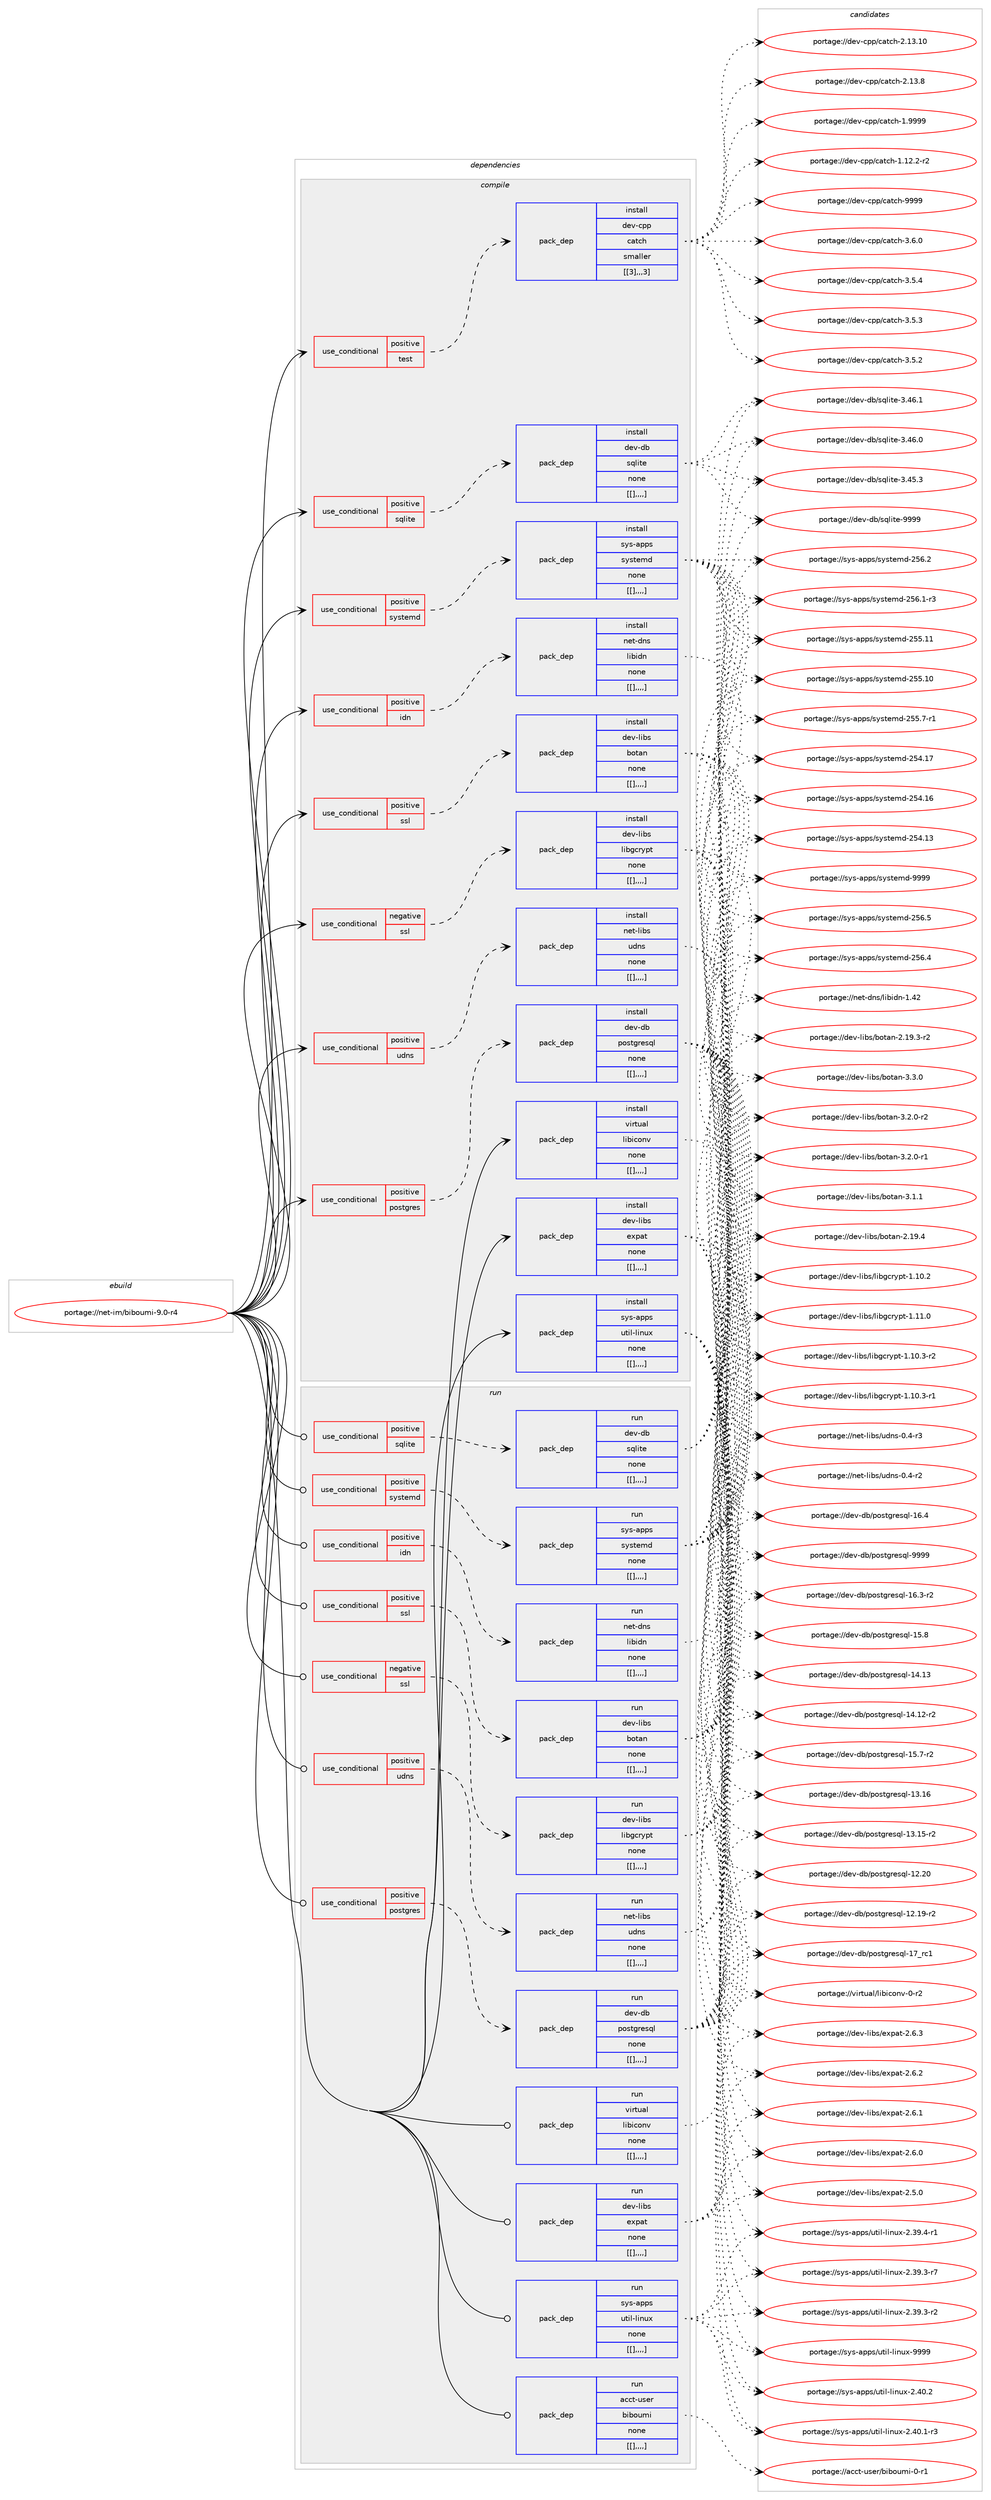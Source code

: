 digraph prolog {

# *************
# Graph options
# *************

newrank=true;
concentrate=true;
compound=true;
graph [rankdir=LR,fontname=Helvetica,fontsize=10,ranksep=1.5];#, ranksep=2.5, nodesep=0.2];
edge  [arrowhead=vee];
node  [fontname=Helvetica,fontsize=10];

# **********
# The ebuild
# **********

subgraph cluster_leftcol {
color=gray;
label=<<i>ebuild</i>>;
id [label="portage://net-im/biboumi-9.0-r4", color=red, width=4, href="../net-im/biboumi-9.0-r4.svg"];
}

# ****************
# The dependencies
# ****************

subgraph cluster_midcol {
color=gray;
label=<<i>dependencies</i>>;
subgraph cluster_compile {
fillcolor="#eeeeee";
style=filled;
label=<<i>compile</i>>;
subgraph cond96085 {
dependency369477 [label=<<TABLE BORDER="0" CELLBORDER="1" CELLSPACING="0" CELLPADDING="4"><TR><TD ROWSPAN="3" CELLPADDING="10">use_conditional</TD></TR><TR><TD>negative</TD></TR><TR><TD>ssl</TD></TR></TABLE>>, shape=none, color=red];
subgraph pack270630 {
dependency369478 [label=<<TABLE BORDER="0" CELLBORDER="1" CELLSPACING="0" CELLPADDING="4" WIDTH="220"><TR><TD ROWSPAN="6" CELLPADDING="30">pack_dep</TD></TR><TR><TD WIDTH="110">install</TD></TR><TR><TD>dev-libs</TD></TR><TR><TD>libgcrypt</TD></TR><TR><TD>none</TD></TR><TR><TD>[[],,,,]</TD></TR></TABLE>>, shape=none, color=blue];
}
dependency369477:e -> dependency369478:w [weight=20,style="dashed",arrowhead="vee"];
}
id:e -> dependency369477:w [weight=20,style="solid",arrowhead="vee"];
subgraph cond96086 {
dependency369479 [label=<<TABLE BORDER="0" CELLBORDER="1" CELLSPACING="0" CELLPADDING="4"><TR><TD ROWSPAN="3" CELLPADDING="10">use_conditional</TD></TR><TR><TD>positive</TD></TR><TR><TD>idn</TD></TR></TABLE>>, shape=none, color=red];
subgraph pack270631 {
dependency369480 [label=<<TABLE BORDER="0" CELLBORDER="1" CELLSPACING="0" CELLPADDING="4" WIDTH="220"><TR><TD ROWSPAN="6" CELLPADDING="30">pack_dep</TD></TR><TR><TD WIDTH="110">install</TD></TR><TR><TD>net-dns</TD></TR><TR><TD>libidn</TD></TR><TR><TD>none</TD></TR><TR><TD>[[],,,,]</TD></TR></TABLE>>, shape=none, color=blue];
}
dependency369479:e -> dependency369480:w [weight=20,style="dashed",arrowhead="vee"];
}
id:e -> dependency369479:w [weight=20,style="solid",arrowhead="vee"];
subgraph cond96087 {
dependency369481 [label=<<TABLE BORDER="0" CELLBORDER="1" CELLSPACING="0" CELLPADDING="4"><TR><TD ROWSPAN="3" CELLPADDING="10">use_conditional</TD></TR><TR><TD>positive</TD></TR><TR><TD>postgres</TD></TR></TABLE>>, shape=none, color=red];
subgraph pack270632 {
dependency369482 [label=<<TABLE BORDER="0" CELLBORDER="1" CELLSPACING="0" CELLPADDING="4" WIDTH="220"><TR><TD ROWSPAN="6" CELLPADDING="30">pack_dep</TD></TR><TR><TD WIDTH="110">install</TD></TR><TR><TD>dev-db</TD></TR><TR><TD>postgresql</TD></TR><TR><TD>none</TD></TR><TR><TD>[[],,,,]</TD></TR></TABLE>>, shape=none, color=blue];
}
dependency369481:e -> dependency369482:w [weight=20,style="dashed",arrowhead="vee"];
}
id:e -> dependency369481:w [weight=20,style="solid",arrowhead="vee"];
subgraph cond96088 {
dependency369483 [label=<<TABLE BORDER="0" CELLBORDER="1" CELLSPACING="0" CELLPADDING="4"><TR><TD ROWSPAN="3" CELLPADDING="10">use_conditional</TD></TR><TR><TD>positive</TD></TR><TR><TD>sqlite</TD></TR></TABLE>>, shape=none, color=red];
subgraph pack270633 {
dependency369484 [label=<<TABLE BORDER="0" CELLBORDER="1" CELLSPACING="0" CELLPADDING="4" WIDTH="220"><TR><TD ROWSPAN="6" CELLPADDING="30">pack_dep</TD></TR><TR><TD WIDTH="110">install</TD></TR><TR><TD>dev-db</TD></TR><TR><TD>sqlite</TD></TR><TR><TD>none</TD></TR><TR><TD>[[],,,,]</TD></TR></TABLE>>, shape=none, color=blue];
}
dependency369483:e -> dependency369484:w [weight=20,style="dashed",arrowhead="vee"];
}
id:e -> dependency369483:w [weight=20,style="solid",arrowhead="vee"];
subgraph cond96089 {
dependency369485 [label=<<TABLE BORDER="0" CELLBORDER="1" CELLSPACING="0" CELLPADDING="4"><TR><TD ROWSPAN="3" CELLPADDING="10">use_conditional</TD></TR><TR><TD>positive</TD></TR><TR><TD>ssl</TD></TR></TABLE>>, shape=none, color=red];
subgraph pack270634 {
dependency369486 [label=<<TABLE BORDER="0" CELLBORDER="1" CELLSPACING="0" CELLPADDING="4" WIDTH="220"><TR><TD ROWSPAN="6" CELLPADDING="30">pack_dep</TD></TR><TR><TD WIDTH="110">install</TD></TR><TR><TD>dev-libs</TD></TR><TR><TD>botan</TD></TR><TR><TD>none</TD></TR><TR><TD>[[],,,,]</TD></TR></TABLE>>, shape=none, color=blue];
}
dependency369485:e -> dependency369486:w [weight=20,style="dashed",arrowhead="vee"];
}
id:e -> dependency369485:w [weight=20,style="solid",arrowhead="vee"];
subgraph cond96090 {
dependency369487 [label=<<TABLE BORDER="0" CELLBORDER="1" CELLSPACING="0" CELLPADDING="4"><TR><TD ROWSPAN="3" CELLPADDING="10">use_conditional</TD></TR><TR><TD>positive</TD></TR><TR><TD>systemd</TD></TR></TABLE>>, shape=none, color=red];
subgraph pack270635 {
dependency369488 [label=<<TABLE BORDER="0" CELLBORDER="1" CELLSPACING="0" CELLPADDING="4" WIDTH="220"><TR><TD ROWSPAN="6" CELLPADDING="30">pack_dep</TD></TR><TR><TD WIDTH="110">install</TD></TR><TR><TD>sys-apps</TD></TR><TR><TD>systemd</TD></TR><TR><TD>none</TD></TR><TR><TD>[[],,,,]</TD></TR></TABLE>>, shape=none, color=blue];
}
dependency369487:e -> dependency369488:w [weight=20,style="dashed",arrowhead="vee"];
}
id:e -> dependency369487:w [weight=20,style="solid",arrowhead="vee"];
subgraph cond96091 {
dependency369489 [label=<<TABLE BORDER="0" CELLBORDER="1" CELLSPACING="0" CELLPADDING="4"><TR><TD ROWSPAN="3" CELLPADDING="10">use_conditional</TD></TR><TR><TD>positive</TD></TR><TR><TD>test</TD></TR></TABLE>>, shape=none, color=red];
subgraph pack270636 {
dependency369490 [label=<<TABLE BORDER="0" CELLBORDER="1" CELLSPACING="0" CELLPADDING="4" WIDTH="220"><TR><TD ROWSPAN="6" CELLPADDING="30">pack_dep</TD></TR><TR><TD WIDTH="110">install</TD></TR><TR><TD>dev-cpp</TD></TR><TR><TD>catch</TD></TR><TR><TD>smaller</TD></TR><TR><TD>[[3],,,3]</TD></TR></TABLE>>, shape=none, color=blue];
}
dependency369489:e -> dependency369490:w [weight=20,style="dashed",arrowhead="vee"];
}
id:e -> dependency369489:w [weight=20,style="solid",arrowhead="vee"];
subgraph cond96092 {
dependency369491 [label=<<TABLE BORDER="0" CELLBORDER="1" CELLSPACING="0" CELLPADDING="4"><TR><TD ROWSPAN="3" CELLPADDING="10">use_conditional</TD></TR><TR><TD>positive</TD></TR><TR><TD>udns</TD></TR></TABLE>>, shape=none, color=red];
subgraph pack270637 {
dependency369492 [label=<<TABLE BORDER="0" CELLBORDER="1" CELLSPACING="0" CELLPADDING="4" WIDTH="220"><TR><TD ROWSPAN="6" CELLPADDING="30">pack_dep</TD></TR><TR><TD WIDTH="110">install</TD></TR><TR><TD>net-libs</TD></TR><TR><TD>udns</TD></TR><TR><TD>none</TD></TR><TR><TD>[[],,,,]</TD></TR></TABLE>>, shape=none, color=blue];
}
dependency369491:e -> dependency369492:w [weight=20,style="dashed",arrowhead="vee"];
}
id:e -> dependency369491:w [weight=20,style="solid",arrowhead="vee"];
subgraph pack270638 {
dependency369493 [label=<<TABLE BORDER="0" CELLBORDER="1" CELLSPACING="0" CELLPADDING="4" WIDTH="220"><TR><TD ROWSPAN="6" CELLPADDING="30">pack_dep</TD></TR><TR><TD WIDTH="110">install</TD></TR><TR><TD>dev-libs</TD></TR><TR><TD>expat</TD></TR><TR><TD>none</TD></TR><TR><TD>[[],,,,]</TD></TR></TABLE>>, shape=none, color=blue];
}
id:e -> dependency369493:w [weight=20,style="solid",arrowhead="vee"];
subgraph pack270639 {
dependency369494 [label=<<TABLE BORDER="0" CELLBORDER="1" CELLSPACING="0" CELLPADDING="4" WIDTH="220"><TR><TD ROWSPAN="6" CELLPADDING="30">pack_dep</TD></TR><TR><TD WIDTH="110">install</TD></TR><TR><TD>sys-apps</TD></TR><TR><TD>util-linux</TD></TR><TR><TD>none</TD></TR><TR><TD>[[],,,,]</TD></TR></TABLE>>, shape=none, color=blue];
}
id:e -> dependency369494:w [weight=20,style="solid",arrowhead="vee"];
subgraph pack270640 {
dependency369495 [label=<<TABLE BORDER="0" CELLBORDER="1" CELLSPACING="0" CELLPADDING="4" WIDTH="220"><TR><TD ROWSPAN="6" CELLPADDING="30">pack_dep</TD></TR><TR><TD WIDTH="110">install</TD></TR><TR><TD>virtual</TD></TR><TR><TD>libiconv</TD></TR><TR><TD>none</TD></TR><TR><TD>[[],,,,]</TD></TR></TABLE>>, shape=none, color=blue];
}
id:e -> dependency369495:w [weight=20,style="solid",arrowhead="vee"];
}
subgraph cluster_compileandrun {
fillcolor="#eeeeee";
style=filled;
label=<<i>compile and run</i>>;
}
subgraph cluster_run {
fillcolor="#eeeeee";
style=filled;
label=<<i>run</i>>;
subgraph cond96093 {
dependency369496 [label=<<TABLE BORDER="0" CELLBORDER="1" CELLSPACING="0" CELLPADDING="4"><TR><TD ROWSPAN="3" CELLPADDING="10">use_conditional</TD></TR><TR><TD>negative</TD></TR><TR><TD>ssl</TD></TR></TABLE>>, shape=none, color=red];
subgraph pack270641 {
dependency369497 [label=<<TABLE BORDER="0" CELLBORDER="1" CELLSPACING="0" CELLPADDING="4" WIDTH="220"><TR><TD ROWSPAN="6" CELLPADDING="30">pack_dep</TD></TR><TR><TD WIDTH="110">run</TD></TR><TR><TD>dev-libs</TD></TR><TR><TD>libgcrypt</TD></TR><TR><TD>none</TD></TR><TR><TD>[[],,,,]</TD></TR></TABLE>>, shape=none, color=blue];
}
dependency369496:e -> dependency369497:w [weight=20,style="dashed",arrowhead="vee"];
}
id:e -> dependency369496:w [weight=20,style="solid",arrowhead="odot"];
subgraph cond96094 {
dependency369498 [label=<<TABLE BORDER="0" CELLBORDER="1" CELLSPACING="0" CELLPADDING="4"><TR><TD ROWSPAN="3" CELLPADDING="10">use_conditional</TD></TR><TR><TD>positive</TD></TR><TR><TD>idn</TD></TR></TABLE>>, shape=none, color=red];
subgraph pack270642 {
dependency369499 [label=<<TABLE BORDER="0" CELLBORDER="1" CELLSPACING="0" CELLPADDING="4" WIDTH="220"><TR><TD ROWSPAN="6" CELLPADDING="30">pack_dep</TD></TR><TR><TD WIDTH="110">run</TD></TR><TR><TD>net-dns</TD></TR><TR><TD>libidn</TD></TR><TR><TD>none</TD></TR><TR><TD>[[],,,,]</TD></TR></TABLE>>, shape=none, color=blue];
}
dependency369498:e -> dependency369499:w [weight=20,style="dashed",arrowhead="vee"];
}
id:e -> dependency369498:w [weight=20,style="solid",arrowhead="odot"];
subgraph cond96095 {
dependency369500 [label=<<TABLE BORDER="0" CELLBORDER="1" CELLSPACING="0" CELLPADDING="4"><TR><TD ROWSPAN="3" CELLPADDING="10">use_conditional</TD></TR><TR><TD>positive</TD></TR><TR><TD>postgres</TD></TR></TABLE>>, shape=none, color=red];
subgraph pack270643 {
dependency369501 [label=<<TABLE BORDER="0" CELLBORDER="1" CELLSPACING="0" CELLPADDING="4" WIDTH="220"><TR><TD ROWSPAN="6" CELLPADDING="30">pack_dep</TD></TR><TR><TD WIDTH="110">run</TD></TR><TR><TD>dev-db</TD></TR><TR><TD>postgresql</TD></TR><TR><TD>none</TD></TR><TR><TD>[[],,,,]</TD></TR></TABLE>>, shape=none, color=blue];
}
dependency369500:e -> dependency369501:w [weight=20,style="dashed",arrowhead="vee"];
}
id:e -> dependency369500:w [weight=20,style="solid",arrowhead="odot"];
subgraph cond96096 {
dependency369502 [label=<<TABLE BORDER="0" CELLBORDER="1" CELLSPACING="0" CELLPADDING="4"><TR><TD ROWSPAN="3" CELLPADDING="10">use_conditional</TD></TR><TR><TD>positive</TD></TR><TR><TD>sqlite</TD></TR></TABLE>>, shape=none, color=red];
subgraph pack270644 {
dependency369503 [label=<<TABLE BORDER="0" CELLBORDER="1" CELLSPACING="0" CELLPADDING="4" WIDTH="220"><TR><TD ROWSPAN="6" CELLPADDING="30">pack_dep</TD></TR><TR><TD WIDTH="110">run</TD></TR><TR><TD>dev-db</TD></TR><TR><TD>sqlite</TD></TR><TR><TD>none</TD></TR><TR><TD>[[],,,,]</TD></TR></TABLE>>, shape=none, color=blue];
}
dependency369502:e -> dependency369503:w [weight=20,style="dashed",arrowhead="vee"];
}
id:e -> dependency369502:w [weight=20,style="solid",arrowhead="odot"];
subgraph cond96097 {
dependency369504 [label=<<TABLE BORDER="0" CELLBORDER="1" CELLSPACING="0" CELLPADDING="4"><TR><TD ROWSPAN="3" CELLPADDING="10">use_conditional</TD></TR><TR><TD>positive</TD></TR><TR><TD>ssl</TD></TR></TABLE>>, shape=none, color=red];
subgraph pack270645 {
dependency369505 [label=<<TABLE BORDER="0" CELLBORDER="1" CELLSPACING="0" CELLPADDING="4" WIDTH="220"><TR><TD ROWSPAN="6" CELLPADDING="30">pack_dep</TD></TR><TR><TD WIDTH="110">run</TD></TR><TR><TD>dev-libs</TD></TR><TR><TD>botan</TD></TR><TR><TD>none</TD></TR><TR><TD>[[],,,,]</TD></TR></TABLE>>, shape=none, color=blue];
}
dependency369504:e -> dependency369505:w [weight=20,style="dashed",arrowhead="vee"];
}
id:e -> dependency369504:w [weight=20,style="solid",arrowhead="odot"];
subgraph cond96098 {
dependency369506 [label=<<TABLE BORDER="0" CELLBORDER="1" CELLSPACING="0" CELLPADDING="4"><TR><TD ROWSPAN="3" CELLPADDING="10">use_conditional</TD></TR><TR><TD>positive</TD></TR><TR><TD>systemd</TD></TR></TABLE>>, shape=none, color=red];
subgraph pack270646 {
dependency369507 [label=<<TABLE BORDER="0" CELLBORDER="1" CELLSPACING="0" CELLPADDING="4" WIDTH="220"><TR><TD ROWSPAN="6" CELLPADDING="30">pack_dep</TD></TR><TR><TD WIDTH="110">run</TD></TR><TR><TD>sys-apps</TD></TR><TR><TD>systemd</TD></TR><TR><TD>none</TD></TR><TR><TD>[[],,,,]</TD></TR></TABLE>>, shape=none, color=blue];
}
dependency369506:e -> dependency369507:w [weight=20,style="dashed",arrowhead="vee"];
}
id:e -> dependency369506:w [weight=20,style="solid",arrowhead="odot"];
subgraph cond96099 {
dependency369508 [label=<<TABLE BORDER="0" CELLBORDER="1" CELLSPACING="0" CELLPADDING="4"><TR><TD ROWSPAN="3" CELLPADDING="10">use_conditional</TD></TR><TR><TD>positive</TD></TR><TR><TD>udns</TD></TR></TABLE>>, shape=none, color=red];
subgraph pack270647 {
dependency369509 [label=<<TABLE BORDER="0" CELLBORDER="1" CELLSPACING="0" CELLPADDING="4" WIDTH="220"><TR><TD ROWSPAN="6" CELLPADDING="30">pack_dep</TD></TR><TR><TD WIDTH="110">run</TD></TR><TR><TD>net-libs</TD></TR><TR><TD>udns</TD></TR><TR><TD>none</TD></TR><TR><TD>[[],,,,]</TD></TR></TABLE>>, shape=none, color=blue];
}
dependency369508:e -> dependency369509:w [weight=20,style="dashed",arrowhead="vee"];
}
id:e -> dependency369508:w [weight=20,style="solid",arrowhead="odot"];
subgraph pack270648 {
dependency369510 [label=<<TABLE BORDER="0" CELLBORDER="1" CELLSPACING="0" CELLPADDING="4" WIDTH="220"><TR><TD ROWSPAN="6" CELLPADDING="30">pack_dep</TD></TR><TR><TD WIDTH="110">run</TD></TR><TR><TD>acct-user</TD></TR><TR><TD>biboumi</TD></TR><TR><TD>none</TD></TR><TR><TD>[[],,,,]</TD></TR></TABLE>>, shape=none, color=blue];
}
id:e -> dependency369510:w [weight=20,style="solid",arrowhead="odot"];
subgraph pack270649 {
dependency369511 [label=<<TABLE BORDER="0" CELLBORDER="1" CELLSPACING="0" CELLPADDING="4" WIDTH="220"><TR><TD ROWSPAN="6" CELLPADDING="30">pack_dep</TD></TR><TR><TD WIDTH="110">run</TD></TR><TR><TD>dev-libs</TD></TR><TR><TD>expat</TD></TR><TR><TD>none</TD></TR><TR><TD>[[],,,,]</TD></TR></TABLE>>, shape=none, color=blue];
}
id:e -> dependency369511:w [weight=20,style="solid",arrowhead="odot"];
subgraph pack270650 {
dependency369512 [label=<<TABLE BORDER="0" CELLBORDER="1" CELLSPACING="0" CELLPADDING="4" WIDTH="220"><TR><TD ROWSPAN="6" CELLPADDING="30">pack_dep</TD></TR><TR><TD WIDTH="110">run</TD></TR><TR><TD>sys-apps</TD></TR><TR><TD>util-linux</TD></TR><TR><TD>none</TD></TR><TR><TD>[[],,,,]</TD></TR></TABLE>>, shape=none, color=blue];
}
id:e -> dependency369512:w [weight=20,style="solid",arrowhead="odot"];
subgraph pack270651 {
dependency369513 [label=<<TABLE BORDER="0" CELLBORDER="1" CELLSPACING="0" CELLPADDING="4" WIDTH="220"><TR><TD ROWSPAN="6" CELLPADDING="30">pack_dep</TD></TR><TR><TD WIDTH="110">run</TD></TR><TR><TD>virtual</TD></TR><TR><TD>libiconv</TD></TR><TR><TD>none</TD></TR><TR><TD>[[],,,,]</TD></TR></TABLE>>, shape=none, color=blue];
}
id:e -> dependency369513:w [weight=20,style="solid",arrowhead="odot"];
}
}

# **************
# The candidates
# **************

subgraph cluster_choices {
rank=same;
color=gray;
label=<<i>candidates</i>>;

subgraph choice270630 {
color=black;
nodesep=1;
choice100101118451081059811547108105981039911412111211645494649494648 [label="portage://dev-libs/libgcrypt-1.11.0", color=red, width=4,href="../dev-libs/libgcrypt-1.11.0.svg"];
choice1001011184510810598115471081059810399114121112116454946494846514511450 [label="portage://dev-libs/libgcrypt-1.10.3-r2", color=red, width=4,href="../dev-libs/libgcrypt-1.10.3-r2.svg"];
choice1001011184510810598115471081059810399114121112116454946494846514511449 [label="portage://dev-libs/libgcrypt-1.10.3-r1", color=red, width=4,href="../dev-libs/libgcrypt-1.10.3-r1.svg"];
choice100101118451081059811547108105981039911412111211645494649484650 [label="portage://dev-libs/libgcrypt-1.10.2", color=red, width=4,href="../dev-libs/libgcrypt-1.10.2.svg"];
dependency369478:e -> choice100101118451081059811547108105981039911412111211645494649494648:w [style=dotted,weight="100"];
dependency369478:e -> choice1001011184510810598115471081059810399114121112116454946494846514511450:w [style=dotted,weight="100"];
dependency369478:e -> choice1001011184510810598115471081059810399114121112116454946494846514511449:w [style=dotted,weight="100"];
dependency369478:e -> choice100101118451081059811547108105981039911412111211645494649484650:w [style=dotted,weight="100"];
}
subgraph choice270631 {
color=black;
nodesep=1;
choice1101011164510011011547108105981051001104549465250 [label="portage://net-dns/libidn-1.42", color=red, width=4,href="../net-dns/libidn-1.42.svg"];
dependency369480:e -> choice1101011164510011011547108105981051001104549465250:w [style=dotted,weight="100"];
}
subgraph choice270632 {
color=black;
nodesep=1;
choice1001011184510098471121111151161031141011151131084557575757 [label="portage://dev-db/postgresql-9999", color=red, width=4,href="../dev-db/postgresql-9999.svg"];
choice100101118451009847112111115116103114101115113108454955951149949 [label="portage://dev-db/postgresql-17_rc1", color=red, width=4,href="../dev-db/postgresql-17_rc1.svg"];
choice1001011184510098471121111151161031141011151131084549544652 [label="portage://dev-db/postgresql-16.4", color=red, width=4,href="../dev-db/postgresql-16.4.svg"];
choice10010111845100984711211111511610311410111511310845495446514511450 [label="portage://dev-db/postgresql-16.3-r2", color=red, width=4,href="../dev-db/postgresql-16.3-r2.svg"];
choice1001011184510098471121111151161031141011151131084549534656 [label="portage://dev-db/postgresql-15.8", color=red, width=4,href="../dev-db/postgresql-15.8.svg"];
choice10010111845100984711211111511610311410111511310845495346554511450 [label="portage://dev-db/postgresql-15.7-r2", color=red, width=4,href="../dev-db/postgresql-15.7-r2.svg"];
choice100101118451009847112111115116103114101115113108454952464951 [label="portage://dev-db/postgresql-14.13", color=red, width=4,href="../dev-db/postgresql-14.13.svg"];
choice1001011184510098471121111151161031141011151131084549524649504511450 [label="portage://dev-db/postgresql-14.12-r2", color=red, width=4,href="../dev-db/postgresql-14.12-r2.svg"];
choice100101118451009847112111115116103114101115113108454951464954 [label="portage://dev-db/postgresql-13.16", color=red, width=4,href="../dev-db/postgresql-13.16.svg"];
choice1001011184510098471121111151161031141011151131084549514649534511450 [label="portage://dev-db/postgresql-13.15-r2", color=red, width=4,href="../dev-db/postgresql-13.15-r2.svg"];
choice100101118451009847112111115116103114101115113108454950465048 [label="portage://dev-db/postgresql-12.20", color=red, width=4,href="../dev-db/postgresql-12.20.svg"];
choice1001011184510098471121111151161031141011151131084549504649574511450 [label="portage://dev-db/postgresql-12.19-r2", color=red, width=4,href="../dev-db/postgresql-12.19-r2.svg"];
dependency369482:e -> choice1001011184510098471121111151161031141011151131084557575757:w [style=dotted,weight="100"];
dependency369482:e -> choice100101118451009847112111115116103114101115113108454955951149949:w [style=dotted,weight="100"];
dependency369482:e -> choice1001011184510098471121111151161031141011151131084549544652:w [style=dotted,weight="100"];
dependency369482:e -> choice10010111845100984711211111511610311410111511310845495446514511450:w [style=dotted,weight="100"];
dependency369482:e -> choice1001011184510098471121111151161031141011151131084549534656:w [style=dotted,weight="100"];
dependency369482:e -> choice10010111845100984711211111511610311410111511310845495346554511450:w [style=dotted,weight="100"];
dependency369482:e -> choice100101118451009847112111115116103114101115113108454952464951:w [style=dotted,weight="100"];
dependency369482:e -> choice1001011184510098471121111151161031141011151131084549524649504511450:w [style=dotted,weight="100"];
dependency369482:e -> choice100101118451009847112111115116103114101115113108454951464954:w [style=dotted,weight="100"];
dependency369482:e -> choice1001011184510098471121111151161031141011151131084549514649534511450:w [style=dotted,weight="100"];
dependency369482:e -> choice100101118451009847112111115116103114101115113108454950465048:w [style=dotted,weight="100"];
dependency369482:e -> choice1001011184510098471121111151161031141011151131084549504649574511450:w [style=dotted,weight="100"];
}
subgraph choice270633 {
color=black;
nodesep=1;
choice1001011184510098471151131081051161014557575757 [label="portage://dev-db/sqlite-9999", color=red, width=4,href="../dev-db/sqlite-9999.svg"];
choice10010111845100984711511310810511610145514652544649 [label="portage://dev-db/sqlite-3.46.1", color=red, width=4,href="../dev-db/sqlite-3.46.1.svg"];
choice10010111845100984711511310810511610145514652544648 [label="portage://dev-db/sqlite-3.46.0", color=red, width=4,href="../dev-db/sqlite-3.46.0.svg"];
choice10010111845100984711511310810511610145514652534651 [label="portage://dev-db/sqlite-3.45.3", color=red, width=4,href="../dev-db/sqlite-3.45.3.svg"];
dependency369484:e -> choice1001011184510098471151131081051161014557575757:w [style=dotted,weight="100"];
dependency369484:e -> choice10010111845100984711511310810511610145514652544649:w [style=dotted,weight="100"];
dependency369484:e -> choice10010111845100984711511310810511610145514652544648:w [style=dotted,weight="100"];
dependency369484:e -> choice10010111845100984711511310810511610145514652534651:w [style=dotted,weight="100"];
}
subgraph choice270634 {
color=black;
nodesep=1;
choice1001011184510810598115479811111697110455146514648 [label="portage://dev-libs/botan-3.3.0", color=red, width=4,href="../dev-libs/botan-3.3.0.svg"];
choice10010111845108105981154798111116971104551465046484511450 [label="portage://dev-libs/botan-3.2.0-r2", color=red, width=4,href="../dev-libs/botan-3.2.0-r2.svg"];
choice10010111845108105981154798111116971104551465046484511449 [label="portage://dev-libs/botan-3.2.0-r1", color=red, width=4,href="../dev-libs/botan-3.2.0-r1.svg"];
choice1001011184510810598115479811111697110455146494649 [label="portage://dev-libs/botan-3.1.1", color=red, width=4,href="../dev-libs/botan-3.1.1.svg"];
choice100101118451081059811547981111169711045504649574652 [label="portage://dev-libs/botan-2.19.4", color=red, width=4,href="../dev-libs/botan-2.19.4.svg"];
choice1001011184510810598115479811111697110455046495746514511450 [label="portage://dev-libs/botan-2.19.3-r2", color=red, width=4,href="../dev-libs/botan-2.19.3-r2.svg"];
dependency369486:e -> choice1001011184510810598115479811111697110455146514648:w [style=dotted,weight="100"];
dependency369486:e -> choice10010111845108105981154798111116971104551465046484511450:w [style=dotted,weight="100"];
dependency369486:e -> choice10010111845108105981154798111116971104551465046484511449:w [style=dotted,weight="100"];
dependency369486:e -> choice1001011184510810598115479811111697110455146494649:w [style=dotted,weight="100"];
dependency369486:e -> choice100101118451081059811547981111169711045504649574652:w [style=dotted,weight="100"];
dependency369486:e -> choice1001011184510810598115479811111697110455046495746514511450:w [style=dotted,weight="100"];
}
subgraph choice270635 {
color=black;
nodesep=1;
choice1151211154597112112115471151211151161011091004557575757 [label="portage://sys-apps/systemd-9999", color=red, width=4,href="../sys-apps/systemd-9999.svg"];
choice115121115459711211211547115121115116101109100455053544653 [label="portage://sys-apps/systemd-256.5", color=red, width=4,href="../sys-apps/systemd-256.5.svg"];
choice115121115459711211211547115121115116101109100455053544652 [label="portage://sys-apps/systemd-256.4", color=red, width=4,href="../sys-apps/systemd-256.4.svg"];
choice115121115459711211211547115121115116101109100455053544650 [label="portage://sys-apps/systemd-256.2", color=red, width=4,href="../sys-apps/systemd-256.2.svg"];
choice1151211154597112112115471151211151161011091004550535446494511451 [label="portage://sys-apps/systemd-256.1-r3", color=red, width=4,href="../sys-apps/systemd-256.1-r3.svg"];
choice11512111545971121121154711512111511610110910045505353464949 [label="portage://sys-apps/systemd-255.11", color=red, width=4,href="../sys-apps/systemd-255.11.svg"];
choice11512111545971121121154711512111511610110910045505353464948 [label="portage://sys-apps/systemd-255.10", color=red, width=4,href="../sys-apps/systemd-255.10.svg"];
choice1151211154597112112115471151211151161011091004550535346554511449 [label="portage://sys-apps/systemd-255.7-r1", color=red, width=4,href="../sys-apps/systemd-255.7-r1.svg"];
choice11512111545971121121154711512111511610110910045505352464955 [label="portage://sys-apps/systemd-254.17", color=red, width=4,href="../sys-apps/systemd-254.17.svg"];
choice11512111545971121121154711512111511610110910045505352464954 [label="portage://sys-apps/systemd-254.16", color=red, width=4,href="../sys-apps/systemd-254.16.svg"];
choice11512111545971121121154711512111511610110910045505352464951 [label="portage://sys-apps/systemd-254.13", color=red, width=4,href="../sys-apps/systemd-254.13.svg"];
dependency369488:e -> choice1151211154597112112115471151211151161011091004557575757:w [style=dotted,weight="100"];
dependency369488:e -> choice115121115459711211211547115121115116101109100455053544653:w [style=dotted,weight="100"];
dependency369488:e -> choice115121115459711211211547115121115116101109100455053544652:w [style=dotted,weight="100"];
dependency369488:e -> choice115121115459711211211547115121115116101109100455053544650:w [style=dotted,weight="100"];
dependency369488:e -> choice1151211154597112112115471151211151161011091004550535446494511451:w [style=dotted,weight="100"];
dependency369488:e -> choice11512111545971121121154711512111511610110910045505353464949:w [style=dotted,weight="100"];
dependency369488:e -> choice11512111545971121121154711512111511610110910045505353464948:w [style=dotted,weight="100"];
dependency369488:e -> choice1151211154597112112115471151211151161011091004550535346554511449:w [style=dotted,weight="100"];
dependency369488:e -> choice11512111545971121121154711512111511610110910045505352464955:w [style=dotted,weight="100"];
dependency369488:e -> choice11512111545971121121154711512111511610110910045505352464954:w [style=dotted,weight="100"];
dependency369488:e -> choice11512111545971121121154711512111511610110910045505352464951:w [style=dotted,weight="100"];
}
subgraph choice270636 {
color=black;
nodesep=1;
choice1001011184599112112479997116991044557575757 [label="portage://dev-cpp/catch-9999", color=red, width=4,href="../dev-cpp/catch-9999.svg"];
choice100101118459911211247999711699104455146544648 [label="portage://dev-cpp/catch-3.6.0", color=red, width=4,href="../dev-cpp/catch-3.6.0.svg"];
choice100101118459911211247999711699104455146534652 [label="portage://dev-cpp/catch-3.5.4", color=red, width=4,href="../dev-cpp/catch-3.5.4.svg"];
choice100101118459911211247999711699104455146534651 [label="portage://dev-cpp/catch-3.5.3", color=red, width=4,href="../dev-cpp/catch-3.5.3.svg"];
choice100101118459911211247999711699104455146534650 [label="portage://dev-cpp/catch-3.5.2", color=red, width=4,href="../dev-cpp/catch-3.5.2.svg"];
choice1001011184599112112479997116991044550464951464948 [label="portage://dev-cpp/catch-2.13.10", color=red, width=4,href="../dev-cpp/catch-2.13.10.svg"];
choice10010111845991121124799971169910445504649514656 [label="portage://dev-cpp/catch-2.13.8", color=red, width=4,href="../dev-cpp/catch-2.13.8.svg"];
choice10010111845991121124799971169910445494657575757 [label="portage://dev-cpp/catch-1.9999", color=red, width=4,href="../dev-cpp/catch-1.9999.svg"];
choice100101118459911211247999711699104454946495046504511450 [label="portage://dev-cpp/catch-1.12.2-r2", color=red, width=4,href="../dev-cpp/catch-1.12.2-r2.svg"];
dependency369490:e -> choice1001011184599112112479997116991044557575757:w [style=dotted,weight="100"];
dependency369490:e -> choice100101118459911211247999711699104455146544648:w [style=dotted,weight="100"];
dependency369490:e -> choice100101118459911211247999711699104455146534652:w [style=dotted,weight="100"];
dependency369490:e -> choice100101118459911211247999711699104455146534651:w [style=dotted,weight="100"];
dependency369490:e -> choice100101118459911211247999711699104455146534650:w [style=dotted,weight="100"];
dependency369490:e -> choice1001011184599112112479997116991044550464951464948:w [style=dotted,weight="100"];
dependency369490:e -> choice10010111845991121124799971169910445504649514656:w [style=dotted,weight="100"];
dependency369490:e -> choice10010111845991121124799971169910445494657575757:w [style=dotted,weight="100"];
dependency369490:e -> choice100101118459911211247999711699104454946495046504511450:w [style=dotted,weight="100"];
}
subgraph choice270637 {
color=black;
nodesep=1;
choice110101116451081059811547117100110115454846524511451 [label="portage://net-libs/udns-0.4-r3", color=red, width=4,href="../net-libs/udns-0.4-r3.svg"];
choice110101116451081059811547117100110115454846524511450 [label="portage://net-libs/udns-0.4-r2", color=red, width=4,href="../net-libs/udns-0.4-r2.svg"];
dependency369492:e -> choice110101116451081059811547117100110115454846524511451:w [style=dotted,weight="100"];
dependency369492:e -> choice110101116451081059811547117100110115454846524511450:w [style=dotted,weight="100"];
}
subgraph choice270638 {
color=black;
nodesep=1;
choice10010111845108105981154710112011297116455046544651 [label="portage://dev-libs/expat-2.6.3", color=red, width=4,href="../dev-libs/expat-2.6.3.svg"];
choice10010111845108105981154710112011297116455046544650 [label="portage://dev-libs/expat-2.6.2", color=red, width=4,href="../dev-libs/expat-2.6.2.svg"];
choice10010111845108105981154710112011297116455046544649 [label="portage://dev-libs/expat-2.6.1", color=red, width=4,href="../dev-libs/expat-2.6.1.svg"];
choice10010111845108105981154710112011297116455046544648 [label="portage://dev-libs/expat-2.6.0", color=red, width=4,href="../dev-libs/expat-2.6.0.svg"];
choice10010111845108105981154710112011297116455046534648 [label="portage://dev-libs/expat-2.5.0", color=red, width=4,href="../dev-libs/expat-2.5.0.svg"];
dependency369493:e -> choice10010111845108105981154710112011297116455046544651:w [style=dotted,weight="100"];
dependency369493:e -> choice10010111845108105981154710112011297116455046544650:w [style=dotted,weight="100"];
dependency369493:e -> choice10010111845108105981154710112011297116455046544649:w [style=dotted,weight="100"];
dependency369493:e -> choice10010111845108105981154710112011297116455046544648:w [style=dotted,weight="100"];
dependency369493:e -> choice10010111845108105981154710112011297116455046534648:w [style=dotted,weight="100"];
}
subgraph choice270639 {
color=black;
nodesep=1;
choice115121115459711211211547117116105108451081051101171204557575757 [label="portage://sys-apps/util-linux-9999", color=red, width=4,href="../sys-apps/util-linux-9999.svg"];
choice1151211154597112112115471171161051084510810511011712045504652484650 [label="portage://sys-apps/util-linux-2.40.2", color=red, width=4,href="../sys-apps/util-linux-2.40.2.svg"];
choice11512111545971121121154711711610510845108105110117120455046524846494511451 [label="portage://sys-apps/util-linux-2.40.1-r3", color=red, width=4,href="../sys-apps/util-linux-2.40.1-r3.svg"];
choice11512111545971121121154711711610510845108105110117120455046515746524511449 [label="portage://sys-apps/util-linux-2.39.4-r1", color=red, width=4,href="../sys-apps/util-linux-2.39.4-r1.svg"];
choice11512111545971121121154711711610510845108105110117120455046515746514511455 [label="portage://sys-apps/util-linux-2.39.3-r7", color=red, width=4,href="../sys-apps/util-linux-2.39.3-r7.svg"];
choice11512111545971121121154711711610510845108105110117120455046515746514511450 [label="portage://sys-apps/util-linux-2.39.3-r2", color=red, width=4,href="../sys-apps/util-linux-2.39.3-r2.svg"];
dependency369494:e -> choice115121115459711211211547117116105108451081051101171204557575757:w [style=dotted,weight="100"];
dependency369494:e -> choice1151211154597112112115471171161051084510810511011712045504652484650:w [style=dotted,weight="100"];
dependency369494:e -> choice11512111545971121121154711711610510845108105110117120455046524846494511451:w [style=dotted,weight="100"];
dependency369494:e -> choice11512111545971121121154711711610510845108105110117120455046515746524511449:w [style=dotted,weight="100"];
dependency369494:e -> choice11512111545971121121154711711610510845108105110117120455046515746514511455:w [style=dotted,weight="100"];
dependency369494:e -> choice11512111545971121121154711711610510845108105110117120455046515746514511450:w [style=dotted,weight="100"];
}
subgraph choice270640 {
color=black;
nodesep=1;
choice1181051141161179710847108105981059911111011845484511450 [label="portage://virtual/libiconv-0-r2", color=red, width=4,href="../virtual/libiconv-0-r2.svg"];
dependency369495:e -> choice1181051141161179710847108105981059911111011845484511450:w [style=dotted,weight="100"];
}
subgraph choice270641 {
color=black;
nodesep=1;
choice100101118451081059811547108105981039911412111211645494649494648 [label="portage://dev-libs/libgcrypt-1.11.0", color=red, width=4,href="../dev-libs/libgcrypt-1.11.0.svg"];
choice1001011184510810598115471081059810399114121112116454946494846514511450 [label="portage://dev-libs/libgcrypt-1.10.3-r2", color=red, width=4,href="../dev-libs/libgcrypt-1.10.3-r2.svg"];
choice1001011184510810598115471081059810399114121112116454946494846514511449 [label="portage://dev-libs/libgcrypt-1.10.3-r1", color=red, width=4,href="../dev-libs/libgcrypt-1.10.3-r1.svg"];
choice100101118451081059811547108105981039911412111211645494649484650 [label="portage://dev-libs/libgcrypt-1.10.2", color=red, width=4,href="../dev-libs/libgcrypt-1.10.2.svg"];
dependency369497:e -> choice100101118451081059811547108105981039911412111211645494649494648:w [style=dotted,weight="100"];
dependency369497:e -> choice1001011184510810598115471081059810399114121112116454946494846514511450:w [style=dotted,weight="100"];
dependency369497:e -> choice1001011184510810598115471081059810399114121112116454946494846514511449:w [style=dotted,weight="100"];
dependency369497:e -> choice100101118451081059811547108105981039911412111211645494649484650:w [style=dotted,weight="100"];
}
subgraph choice270642 {
color=black;
nodesep=1;
choice1101011164510011011547108105981051001104549465250 [label="portage://net-dns/libidn-1.42", color=red, width=4,href="../net-dns/libidn-1.42.svg"];
dependency369499:e -> choice1101011164510011011547108105981051001104549465250:w [style=dotted,weight="100"];
}
subgraph choice270643 {
color=black;
nodesep=1;
choice1001011184510098471121111151161031141011151131084557575757 [label="portage://dev-db/postgresql-9999", color=red, width=4,href="../dev-db/postgresql-9999.svg"];
choice100101118451009847112111115116103114101115113108454955951149949 [label="portage://dev-db/postgresql-17_rc1", color=red, width=4,href="../dev-db/postgresql-17_rc1.svg"];
choice1001011184510098471121111151161031141011151131084549544652 [label="portage://dev-db/postgresql-16.4", color=red, width=4,href="../dev-db/postgresql-16.4.svg"];
choice10010111845100984711211111511610311410111511310845495446514511450 [label="portage://dev-db/postgresql-16.3-r2", color=red, width=4,href="../dev-db/postgresql-16.3-r2.svg"];
choice1001011184510098471121111151161031141011151131084549534656 [label="portage://dev-db/postgresql-15.8", color=red, width=4,href="../dev-db/postgresql-15.8.svg"];
choice10010111845100984711211111511610311410111511310845495346554511450 [label="portage://dev-db/postgresql-15.7-r2", color=red, width=4,href="../dev-db/postgresql-15.7-r2.svg"];
choice100101118451009847112111115116103114101115113108454952464951 [label="portage://dev-db/postgresql-14.13", color=red, width=4,href="../dev-db/postgresql-14.13.svg"];
choice1001011184510098471121111151161031141011151131084549524649504511450 [label="portage://dev-db/postgresql-14.12-r2", color=red, width=4,href="../dev-db/postgresql-14.12-r2.svg"];
choice100101118451009847112111115116103114101115113108454951464954 [label="portage://dev-db/postgresql-13.16", color=red, width=4,href="../dev-db/postgresql-13.16.svg"];
choice1001011184510098471121111151161031141011151131084549514649534511450 [label="portage://dev-db/postgresql-13.15-r2", color=red, width=4,href="../dev-db/postgresql-13.15-r2.svg"];
choice100101118451009847112111115116103114101115113108454950465048 [label="portage://dev-db/postgresql-12.20", color=red, width=4,href="../dev-db/postgresql-12.20.svg"];
choice1001011184510098471121111151161031141011151131084549504649574511450 [label="portage://dev-db/postgresql-12.19-r2", color=red, width=4,href="../dev-db/postgresql-12.19-r2.svg"];
dependency369501:e -> choice1001011184510098471121111151161031141011151131084557575757:w [style=dotted,weight="100"];
dependency369501:e -> choice100101118451009847112111115116103114101115113108454955951149949:w [style=dotted,weight="100"];
dependency369501:e -> choice1001011184510098471121111151161031141011151131084549544652:w [style=dotted,weight="100"];
dependency369501:e -> choice10010111845100984711211111511610311410111511310845495446514511450:w [style=dotted,weight="100"];
dependency369501:e -> choice1001011184510098471121111151161031141011151131084549534656:w [style=dotted,weight="100"];
dependency369501:e -> choice10010111845100984711211111511610311410111511310845495346554511450:w [style=dotted,weight="100"];
dependency369501:e -> choice100101118451009847112111115116103114101115113108454952464951:w [style=dotted,weight="100"];
dependency369501:e -> choice1001011184510098471121111151161031141011151131084549524649504511450:w [style=dotted,weight="100"];
dependency369501:e -> choice100101118451009847112111115116103114101115113108454951464954:w [style=dotted,weight="100"];
dependency369501:e -> choice1001011184510098471121111151161031141011151131084549514649534511450:w [style=dotted,weight="100"];
dependency369501:e -> choice100101118451009847112111115116103114101115113108454950465048:w [style=dotted,weight="100"];
dependency369501:e -> choice1001011184510098471121111151161031141011151131084549504649574511450:w [style=dotted,weight="100"];
}
subgraph choice270644 {
color=black;
nodesep=1;
choice1001011184510098471151131081051161014557575757 [label="portage://dev-db/sqlite-9999", color=red, width=4,href="../dev-db/sqlite-9999.svg"];
choice10010111845100984711511310810511610145514652544649 [label="portage://dev-db/sqlite-3.46.1", color=red, width=4,href="../dev-db/sqlite-3.46.1.svg"];
choice10010111845100984711511310810511610145514652544648 [label="portage://dev-db/sqlite-3.46.0", color=red, width=4,href="../dev-db/sqlite-3.46.0.svg"];
choice10010111845100984711511310810511610145514652534651 [label="portage://dev-db/sqlite-3.45.3", color=red, width=4,href="../dev-db/sqlite-3.45.3.svg"];
dependency369503:e -> choice1001011184510098471151131081051161014557575757:w [style=dotted,weight="100"];
dependency369503:e -> choice10010111845100984711511310810511610145514652544649:w [style=dotted,weight="100"];
dependency369503:e -> choice10010111845100984711511310810511610145514652544648:w [style=dotted,weight="100"];
dependency369503:e -> choice10010111845100984711511310810511610145514652534651:w [style=dotted,weight="100"];
}
subgraph choice270645 {
color=black;
nodesep=1;
choice1001011184510810598115479811111697110455146514648 [label="portage://dev-libs/botan-3.3.0", color=red, width=4,href="../dev-libs/botan-3.3.0.svg"];
choice10010111845108105981154798111116971104551465046484511450 [label="portage://dev-libs/botan-3.2.0-r2", color=red, width=4,href="../dev-libs/botan-3.2.0-r2.svg"];
choice10010111845108105981154798111116971104551465046484511449 [label="portage://dev-libs/botan-3.2.0-r1", color=red, width=4,href="../dev-libs/botan-3.2.0-r1.svg"];
choice1001011184510810598115479811111697110455146494649 [label="portage://dev-libs/botan-3.1.1", color=red, width=4,href="../dev-libs/botan-3.1.1.svg"];
choice100101118451081059811547981111169711045504649574652 [label="portage://dev-libs/botan-2.19.4", color=red, width=4,href="../dev-libs/botan-2.19.4.svg"];
choice1001011184510810598115479811111697110455046495746514511450 [label="portage://dev-libs/botan-2.19.3-r2", color=red, width=4,href="../dev-libs/botan-2.19.3-r2.svg"];
dependency369505:e -> choice1001011184510810598115479811111697110455146514648:w [style=dotted,weight="100"];
dependency369505:e -> choice10010111845108105981154798111116971104551465046484511450:w [style=dotted,weight="100"];
dependency369505:e -> choice10010111845108105981154798111116971104551465046484511449:w [style=dotted,weight="100"];
dependency369505:e -> choice1001011184510810598115479811111697110455146494649:w [style=dotted,weight="100"];
dependency369505:e -> choice100101118451081059811547981111169711045504649574652:w [style=dotted,weight="100"];
dependency369505:e -> choice1001011184510810598115479811111697110455046495746514511450:w [style=dotted,weight="100"];
}
subgraph choice270646 {
color=black;
nodesep=1;
choice1151211154597112112115471151211151161011091004557575757 [label="portage://sys-apps/systemd-9999", color=red, width=4,href="../sys-apps/systemd-9999.svg"];
choice115121115459711211211547115121115116101109100455053544653 [label="portage://sys-apps/systemd-256.5", color=red, width=4,href="../sys-apps/systemd-256.5.svg"];
choice115121115459711211211547115121115116101109100455053544652 [label="portage://sys-apps/systemd-256.4", color=red, width=4,href="../sys-apps/systemd-256.4.svg"];
choice115121115459711211211547115121115116101109100455053544650 [label="portage://sys-apps/systemd-256.2", color=red, width=4,href="../sys-apps/systemd-256.2.svg"];
choice1151211154597112112115471151211151161011091004550535446494511451 [label="portage://sys-apps/systemd-256.1-r3", color=red, width=4,href="../sys-apps/systemd-256.1-r3.svg"];
choice11512111545971121121154711512111511610110910045505353464949 [label="portage://sys-apps/systemd-255.11", color=red, width=4,href="../sys-apps/systemd-255.11.svg"];
choice11512111545971121121154711512111511610110910045505353464948 [label="portage://sys-apps/systemd-255.10", color=red, width=4,href="../sys-apps/systemd-255.10.svg"];
choice1151211154597112112115471151211151161011091004550535346554511449 [label="portage://sys-apps/systemd-255.7-r1", color=red, width=4,href="../sys-apps/systemd-255.7-r1.svg"];
choice11512111545971121121154711512111511610110910045505352464955 [label="portage://sys-apps/systemd-254.17", color=red, width=4,href="../sys-apps/systemd-254.17.svg"];
choice11512111545971121121154711512111511610110910045505352464954 [label="portage://sys-apps/systemd-254.16", color=red, width=4,href="../sys-apps/systemd-254.16.svg"];
choice11512111545971121121154711512111511610110910045505352464951 [label="portage://sys-apps/systemd-254.13", color=red, width=4,href="../sys-apps/systemd-254.13.svg"];
dependency369507:e -> choice1151211154597112112115471151211151161011091004557575757:w [style=dotted,weight="100"];
dependency369507:e -> choice115121115459711211211547115121115116101109100455053544653:w [style=dotted,weight="100"];
dependency369507:e -> choice115121115459711211211547115121115116101109100455053544652:w [style=dotted,weight="100"];
dependency369507:e -> choice115121115459711211211547115121115116101109100455053544650:w [style=dotted,weight="100"];
dependency369507:e -> choice1151211154597112112115471151211151161011091004550535446494511451:w [style=dotted,weight="100"];
dependency369507:e -> choice11512111545971121121154711512111511610110910045505353464949:w [style=dotted,weight="100"];
dependency369507:e -> choice11512111545971121121154711512111511610110910045505353464948:w [style=dotted,weight="100"];
dependency369507:e -> choice1151211154597112112115471151211151161011091004550535346554511449:w [style=dotted,weight="100"];
dependency369507:e -> choice11512111545971121121154711512111511610110910045505352464955:w [style=dotted,weight="100"];
dependency369507:e -> choice11512111545971121121154711512111511610110910045505352464954:w [style=dotted,weight="100"];
dependency369507:e -> choice11512111545971121121154711512111511610110910045505352464951:w [style=dotted,weight="100"];
}
subgraph choice270647 {
color=black;
nodesep=1;
choice110101116451081059811547117100110115454846524511451 [label="portage://net-libs/udns-0.4-r3", color=red, width=4,href="../net-libs/udns-0.4-r3.svg"];
choice110101116451081059811547117100110115454846524511450 [label="portage://net-libs/udns-0.4-r2", color=red, width=4,href="../net-libs/udns-0.4-r2.svg"];
dependency369509:e -> choice110101116451081059811547117100110115454846524511451:w [style=dotted,weight="100"];
dependency369509:e -> choice110101116451081059811547117100110115454846524511450:w [style=dotted,weight="100"];
}
subgraph choice270648 {
color=black;
nodesep=1;
choice9799991164511711510111447981059811111710910545484511449 [label="portage://acct-user/biboumi-0-r1", color=red, width=4,href="../acct-user/biboumi-0-r1.svg"];
dependency369510:e -> choice9799991164511711510111447981059811111710910545484511449:w [style=dotted,weight="100"];
}
subgraph choice270649 {
color=black;
nodesep=1;
choice10010111845108105981154710112011297116455046544651 [label="portage://dev-libs/expat-2.6.3", color=red, width=4,href="../dev-libs/expat-2.6.3.svg"];
choice10010111845108105981154710112011297116455046544650 [label="portage://dev-libs/expat-2.6.2", color=red, width=4,href="../dev-libs/expat-2.6.2.svg"];
choice10010111845108105981154710112011297116455046544649 [label="portage://dev-libs/expat-2.6.1", color=red, width=4,href="../dev-libs/expat-2.6.1.svg"];
choice10010111845108105981154710112011297116455046544648 [label="portage://dev-libs/expat-2.6.0", color=red, width=4,href="../dev-libs/expat-2.6.0.svg"];
choice10010111845108105981154710112011297116455046534648 [label="portage://dev-libs/expat-2.5.0", color=red, width=4,href="../dev-libs/expat-2.5.0.svg"];
dependency369511:e -> choice10010111845108105981154710112011297116455046544651:w [style=dotted,weight="100"];
dependency369511:e -> choice10010111845108105981154710112011297116455046544650:w [style=dotted,weight="100"];
dependency369511:e -> choice10010111845108105981154710112011297116455046544649:w [style=dotted,weight="100"];
dependency369511:e -> choice10010111845108105981154710112011297116455046544648:w [style=dotted,weight="100"];
dependency369511:e -> choice10010111845108105981154710112011297116455046534648:w [style=dotted,weight="100"];
}
subgraph choice270650 {
color=black;
nodesep=1;
choice115121115459711211211547117116105108451081051101171204557575757 [label="portage://sys-apps/util-linux-9999", color=red, width=4,href="../sys-apps/util-linux-9999.svg"];
choice1151211154597112112115471171161051084510810511011712045504652484650 [label="portage://sys-apps/util-linux-2.40.2", color=red, width=4,href="../sys-apps/util-linux-2.40.2.svg"];
choice11512111545971121121154711711610510845108105110117120455046524846494511451 [label="portage://sys-apps/util-linux-2.40.1-r3", color=red, width=4,href="../sys-apps/util-linux-2.40.1-r3.svg"];
choice11512111545971121121154711711610510845108105110117120455046515746524511449 [label="portage://sys-apps/util-linux-2.39.4-r1", color=red, width=4,href="../sys-apps/util-linux-2.39.4-r1.svg"];
choice11512111545971121121154711711610510845108105110117120455046515746514511455 [label="portage://sys-apps/util-linux-2.39.3-r7", color=red, width=4,href="../sys-apps/util-linux-2.39.3-r7.svg"];
choice11512111545971121121154711711610510845108105110117120455046515746514511450 [label="portage://sys-apps/util-linux-2.39.3-r2", color=red, width=4,href="../sys-apps/util-linux-2.39.3-r2.svg"];
dependency369512:e -> choice115121115459711211211547117116105108451081051101171204557575757:w [style=dotted,weight="100"];
dependency369512:e -> choice1151211154597112112115471171161051084510810511011712045504652484650:w [style=dotted,weight="100"];
dependency369512:e -> choice11512111545971121121154711711610510845108105110117120455046524846494511451:w [style=dotted,weight="100"];
dependency369512:e -> choice11512111545971121121154711711610510845108105110117120455046515746524511449:w [style=dotted,weight="100"];
dependency369512:e -> choice11512111545971121121154711711610510845108105110117120455046515746514511455:w [style=dotted,weight="100"];
dependency369512:e -> choice11512111545971121121154711711610510845108105110117120455046515746514511450:w [style=dotted,weight="100"];
}
subgraph choice270651 {
color=black;
nodesep=1;
choice1181051141161179710847108105981059911111011845484511450 [label="portage://virtual/libiconv-0-r2", color=red, width=4,href="../virtual/libiconv-0-r2.svg"];
dependency369513:e -> choice1181051141161179710847108105981059911111011845484511450:w [style=dotted,weight="100"];
}
}

}
